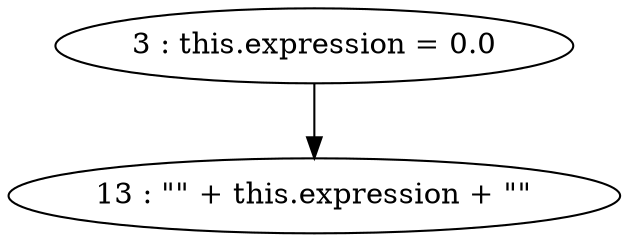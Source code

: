 digraph G {
"3 : this.expression = 0.0"
"3 : this.expression = 0.0" -> "13 : \"\" + this.expression + \"\""
"13 : \"\" + this.expression + \"\""
}